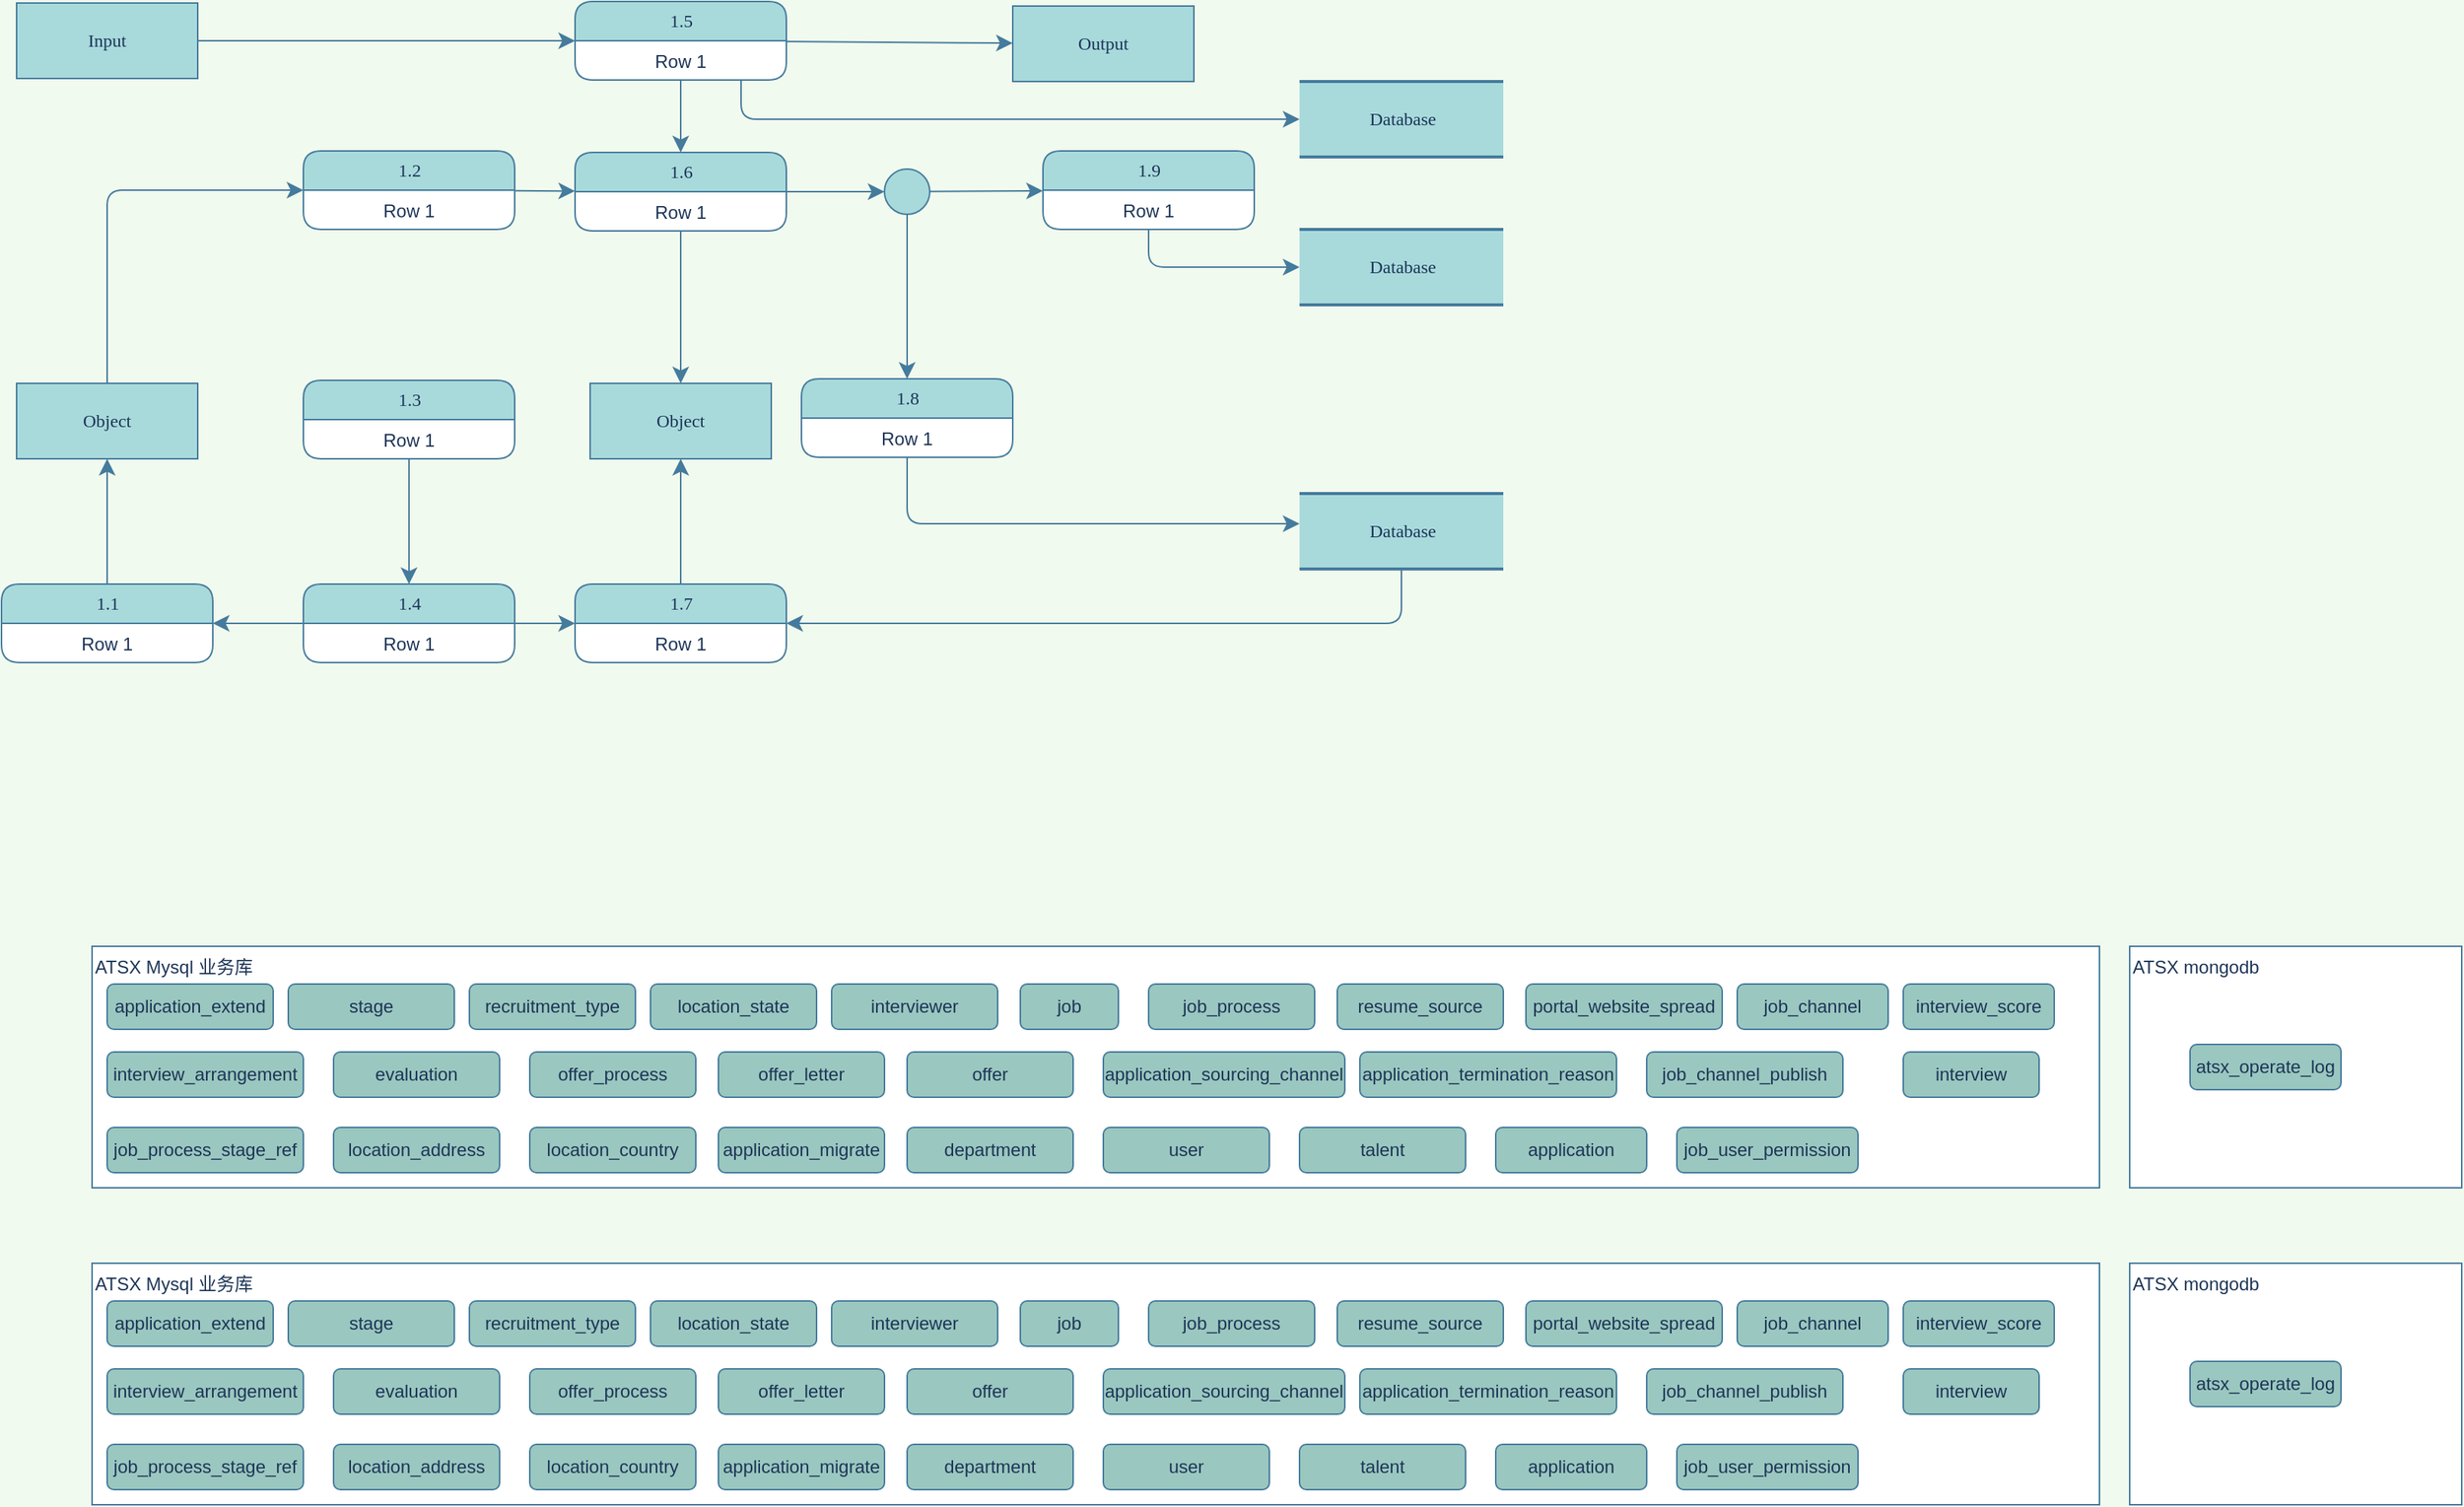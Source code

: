 <mxfile version="13.7.5" type="github">
  <diagram name="Page-1" id="52a04d89-c75d-2922-d76d-85b35f80e030">
    <mxGraphModel dx="1426" dy="826" grid="1" gridSize="10" guides="1" tooltips="1" connect="1" arrows="1" fold="1" page="1" pageScale="1" pageWidth="5000" pageHeight="5000" background="#F1FAEE" math="0" shadow="0">
      <root>
        <mxCell id="0" />
        <mxCell id="1" parent="0" />
        <mxCell id="21ea969265ad0168-30" value="Database" style="html=1;rounded=0;shadow=0;comic=0;labelBackgroundColor=none;strokeWidth=2;fontFamily=Verdana;fontSize=12;align=center;shape=mxgraph.ios7ui.horLines;fillColor=#A8DADC;strokeColor=#457B9D;fontColor=#1D3557;" parent="1" vertex="1">
          <mxGeometry x="910" y="107" width="135" height="50" as="geometry" />
        </mxCell>
        <mxCell id="17472293e6e8944d-4" value="Database" style="html=1;rounded=0;shadow=0;comic=0;labelBackgroundColor=none;strokeWidth=2;fontFamily=Verdana;fontSize=12;align=center;shape=mxgraph.ios7ui.horLines;fillColor=#A8DADC;strokeColor=#457B9D;fontColor=#1D3557;" parent="1" vertex="1">
          <mxGeometry x="910" y="205" width="135" height="50" as="geometry" />
        </mxCell>
        <mxCell id="17472293e6e8944d-29" value="Output" style="whiteSpace=wrap;html=1;rounded=0;shadow=0;comic=0;labelBackgroundColor=none;strokeWidth=1;fontFamily=Verdana;fontSize=12;align=center;fillColor=#A8DADC;strokeColor=#457B9D;fontColor=#1D3557;" parent="1" vertex="1">
          <mxGeometry x="720" y="57" width="120" height="50" as="geometry" />
        </mxCell>
        <mxCell id="1fdf3b25b50cf41e-27" style="edgeStyle=none;html=1;labelBackgroundColor=none;startFill=0;startSize=8;endFill=1;endSize=8;fontFamily=Verdana;fontSize=12;strokeColor=#457B9D;fontColor=#1D3557;" parent="1" source="17472293e6e8944d-30" target="1fdf3b25b50cf41e-1" edge="1">
          <mxGeometry relative="1" as="geometry" />
        </mxCell>
        <mxCell id="17472293e6e8944d-30" value="Input" style="whiteSpace=wrap;html=1;rounded=0;shadow=0;comic=0;labelBackgroundColor=none;strokeWidth=1;fontFamily=Verdana;fontSize=12;align=center;fillColor=#A8DADC;strokeColor=#457B9D;fontColor=#1D3557;" parent="1" vertex="1">
          <mxGeometry x="60" y="55" width="120" height="50" as="geometry" />
        </mxCell>
        <mxCell id="1fdf3b25b50cf41e-28" style="edgeStyle=none;html=1;labelBackgroundColor=none;startFill=0;startSize=8;endFill=1;endSize=8;fontFamily=Verdana;fontSize=12;strokeColor=#457B9D;fontColor=#1D3557;" parent="1" source="1fdf3b25b50cf41e-1" target="17472293e6e8944d-29" edge="1">
          <mxGeometry relative="1" as="geometry" />
        </mxCell>
        <mxCell id="1fdf3b25b50cf41e-29" style="edgeStyle=none;html=1;labelBackgroundColor=none;startFill=0;startSize=8;endFill=1;endSize=8;fontFamily=Verdana;fontSize=12;strokeColor=#457B9D;fontColor=#1D3557;" parent="1" source="1fdf3b25b50cf41e-1" target="1fdf3b25b50cf41e-7" edge="1">
          <mxGeometry relative="1" as="geometry" />
        </mxCell>
        <mxCell id="1fdf3b25b50cf41e-38" style="edgeStyle=orthogonalEdgeStyle;html=1;labelBackgroundColor=none;startFill=0;startSize=8;endFill=1;endSize=8;fontFamily=Verdana;fontSize=12;strokeColor=#457B9D;fontColor=#1D3557;" parent="1" source="1fdf3b25b50cf41e-1" target="21ea969265ad0168-30" edge="1">
          <mxGeometry relative="1" as="geometry">
            <Array as="points">
              <mxPoint x="540" y="132" />
            </Array>
          </mxGeometry>
        </mxCell>
        <mxCell id="1fdf3b25b50cf41e-1" value="1.5" style="swimlane;html=1;fontStyle=0;childLayout=stackLayout;horizontal=1;startSize=26;fillColor=#A8DADC;horizontalStack=0;resizeParent=1;resizeLast=0;collapsible=1;marginBottom=0;swimlaneFillColor=#ffffff;align=center;rounded=1;shadow=0;comic=0;labelBackgroundColor=none;strokeWidth=1;fontFamily=Verdana;fontSize=12;strokeColor=#457B9D;fontColor=#1D3557;" parent="1" vertex="1">
          <mxGeometry x="430" y="54" width="140" height="52" as="geometry" />
        </mxCell>
        <mxCell id="1fdf3b25b50cf41e-2" value="Row 1" style="text;html=1;strokeColor=none;fillColor=none;spacingLeft=4;spacingRight=4;whiteSpace=wrap;overflow=hidden;rotatable=0;points=[[0,0.5],[1,0.5]];portConstraint=eastwest;align=center;fontColor=#1D3557;" parent="1fdf3b25b50cf41e-1" vertex="1">
          <mxGeometry y="26" width="140" height="26" as="geometry" />
        </mxCell>
        <mxCell id="1fdf3b25b50cf41e-47" style="edgeStyle=orthogonalEdgeStyle;html=1;labelBackgroundColor=none;startFill=0;startSize=8;endFill=1;endSize=8;fontFamily=Verdana;fontSize=12;strokeColor=#457B9D;fontColor=#1D3557;" parent="1" source="1fdf3b25b50cf41e-6" target="1fdf3b25b50cf41e-21" edge="1">
          <mxGeometry relative="1" as="geometry">
            <Array as="points">
              <mxPoint x="978" y="466" />
            </Array>
          </mxGeometry>
        </mxCell>
        <mxCell id="1fdf3b25b50cf41e-6" value="Database" style="html=1;rounded=0;shadow=0;comic=0;labelBackgroundColor=none;strokeWidth=2;fontFamily=Verdana;fontSize=12;align=center;shape=mxgraph.ios7ui.horLines;fillColor=#A8DADC;strokeColor=#457B9D;fontColor=#1D3557;" parent="1" vertex="1">
          <mxGeometry x="910" y="380" width="135" height="50" as="geometry" />
        </mxCell>
        <mxCell id="1fdf3b25b50cf41e-35" style="edgeStyle=none;html=1;labelBackgroundColor=none;startFill=0;startSize=8;endFill=1;endSize=8;fontFamily=Verdana;fontSize=12;strokeColor=#457B9D;fontColor=#1D3557;" parent="1" source="1fdf3b25b50cf41e-7" target="1fdf3b25b50cf41e-34" edge="1">
          <mxGeometry relative="1" as="geometry">
            <mxPoint x="570.0" y="179.93" as="targetPoint" />
          </mxGeometry>
        </mxCell>
        <mxCell id="1fdf3b25b50cf41e-39" style="edgeStyle=none;html=1;labelBackgroundColor=none;startFill=0;startSize=8;endFill=1;endSize=8;fontFamily=Verdana;fontSize=12;strokeColor=#457B9D;fontColor=#1D3557;" parent="1" source="1fdf3b25b50cf41e-7" target="1fdf3b25b50cf41e-26" edge="1">
          <mxGeometry relative="1" as="geometry" />
        </mxCell>
        <mxCell id="1fdf3b25b50cf41e-7" value="1.6" style="swimlane;html=1;fontStyle=0;childLayout=stackLayout;horizontal=1;startSize=26;fillColor=#A8DADC;horizontalStack=0;resizeParent=1;resizeLast=0;collapsible=1;marginBottom=0;swimlaneFillColor=#ffffff;align=center;rounded=1;shadow=0;comic=0;labelBackgroundColor=none;strokeWidth=1;fontFamily=Verdana;fontSize=12;strokeColor=#457B9D;fontColor=#1D3557;" parent="1" vertex="1">
          <mxGeometry x="430" y="154" width="140" height="52" as="geometry" />
        </mxCell>
        <mxCell id="1fdf3b25b50cf41e-8" value="Row 1" style="text;html=1;strokeColor=none;fillColor=none;spacingLeft=4;spacingRight=4;whiteSpace=wrap;overflow=hidden;rotatable=0;points=[[0,0.5],[1,0.5]];portConstraint=eastwest;align=center;fontColor=#1D3557;" parent="1fdf3b25b50cf41e-7" vertex="1">
          <mxGeometry y="26" width="140" height="26" as="geometry" />
        </mxCell>
        <mxCell id="1fdf3b25b50cf41e-40" style="edgeStyle=none;html=1;labelBackgroundColor=none;startFill=0;startSize=8;endFill=1;endSize=8;fontFamily=Verdana;fontSize=12;strokeColor=#457B9D;fontColor=#1D3557;" parent="1" source="1fdf3b25b50cf41e-9" target="1fdf3b25b50cf41e-7" edge="1">
          <mxGeometry relative="1" as="geometry" />
        </mxCell>
        <mxCell id="1fdf3b25b50cf41e-9" value="1.2" style="swimlane;html=1;fontStyle=0;childLayout=stackLayout;horizontal=1;startSize=26;fillColor=#A8DADC;horizontalStack=0;resizeParent=1;resizeLast=0;collapsible=1;marginBottom=0;swimlaneFillColor=#ffffff;align=center;rounded=1;shadow=0;comic=0;labelBackgroundColor=none;strokeWidth=1;fontFamily=Verdana;fontSize=12;strokeColor=#457B9D;fontColor=#1D3557;" parent="1" vertex="1">
          <mxGeometry x="250" y="153" width="140" height="52" as="geometry" />
        </mxCell>
        <mxCell id="1fdf3b25b50cf41e-10" value="Row 1" style="text;html=1;strokeColor=none;fillColor=none;spacingLeft=4;spacingRight=4;whiteSpace=wrap;overflow=hidden;rotatable=0;points=[[0,0.5],[1,0.5]];portConstraint=eastwest;align=center;fontColor=#1D3557;" parent="1fdf3b25b50cf41e-9" vertex="1">
          <mxGeometry y="26" width="140" height="26" as="geometry" />
        </mxCell>
        <mxCell id="1fdf3b25b50cf41e-31" style="edgeStyle=orthogonalEdgeStyle;html=1;labelBackgroundColor=none;startFill=0;startSize=8;endFill=1;endSize=8;fontFamily=Verdana;fontSize=12;strokeColor=#457B9D;fontColor=#1D3557;" parent="1" source="1fdf3b25b50cf41e-11" target="17472293e6e8944d-4" edge="1">
          <mxGeometry relative="1" as="geometry">
            <Array as="points">
              <mxPoint x="810" y="230" />
            </Array>
          </mxGeometry>
        </mxCell>
        <mxCell id="1fdf3b25b50cf41e-11" value="1.9" style="swimlane;html=1;fontStyle=0;childLayout=stackLayout;horizontal=1;startSize=26;fillColor=#A8DADC;horizontalStack=0;resizeParent=1;resizeLast=0;collapsible=1;marginBottom=0;swimlaneFillColor=#ffffff;align=center;rounded=1;shadow=0;comic=0;labelBackgroundColor=none;strokeWidth=1;fontFamily=Verdana;fontSize=12;strokeColor=#457B9D;fontColor=#1D3557;" parent="1" vertex="1">
          <mxGeometry x="740" y="153" width="140" height="52" as="geometry" />
        </mxCell>
        <mxCell id="1fdf3b25b50cf41e-12" value="Row 1" style="text;html=1;strokeColor=none;fillColor=none;spacingLeft=4;spacingRight=4;whiteSpace=wrap;overflow=hidden;rotatable=0;points=[[0,0.5],[1,0.5]];portConstraint=eastwest;align=center;fontColor=#1D3557;" parent="1fdf3b25b50cf41e-11" vertex="1">
          <mxGeometry y="26" width="140" height="26" as="geometry" />
        </mxCell>
        <mxCell id="1fdf3b25b50cf41e-43" style="edgeStyle=none;html=1;labelBackgroundColor=none;startFill=0;startSize=8;endFill=1;endSize=8;fontFamily=Verdana;fontSize=12;strokeColor=#457B9D;fontColor=#1D3557;" parent="1" source="1fdf3b25b50cf41e-13" target="1fdf3b25b50cf41e-19" edge="1">
          <mxGeometry relative="1" as="geometry" />
        </mxCell>
        <mxCell id="1fdf3b25b50cf41e-13" value="1.3" style="swimlane;html=1;fontStyle=0;childLayout=stackLayout;horizontal=1;startSize=26;fillColor=#A8DADC;horizontalStack=0;resizeParent=1;resizeLast=0;collapsible=1;marginBottom=0;swimlaneFillColor=#ffffff;align=center;rounded=1;shadow=0;comic=0;labelBackgroundColor=none;strokeWidth=1;fontFamily=Verdana;fontSize=12;strokeColor=#457B9D;fontColor=#1D3557;" parent="1" vertex="1">
          <mxGeometry x="250" y="305" width="140" height="52" as="geometry" />
        </mxCell>
        <mxCell id="1fdf3b25b50cf41e-14" value="Row 1" style="text;html=1;strokeColor=none;fillColor=none;spacingLeft=4;spacingRight=4;whiteSpace=wrap;overflow=hidden;rotatable=0;points=[[0,0.5],[1,0.5]];portConstraint=eastwest;align=center;fontColor=#1D3557;" parent="1fdf3b25b50cf41e-13" vertex="1">
          <mxGeometry y="26" width="140" height="26" as="geometry" />
        </mxCell>
        <mxCell id="1fdf3b25b50cf41e-46" style="edgeStyle=orthogonalEdgeStyle;html=1;labelBackgroundColor=none;startFill=0;startSize=8;endFill=1;endSize=8;fontFamily=Verdana;fontSize=12;strokeColor=#457B9D;fontColor=#1D3557;" parent="1" source="1fdf3b25b50cf41e-15" target="1fdf3b25b50cf41e-6" edge="1">
          <mxGeometry relative="1" as="geometry">
            <Array as="points">
              <mxPoint x="650" y="400" />
            </Array>
          </mxGeometry>
        </mxCell>
        <mxCell id="1fdf3b25b50cf41e-15" value="1.8" style="swimlane;html=1;fontStyle=0;childLayout=stackLayout;horizontal=1;startSize=26;fillColor=#A8DADC;horizontalStack=0;resizeParent=1;resizeLast=0;collapsible=1;marginBottom=0;swimlaneFillColor=#ffffff;align=center;rounded=1;shadow=0;comic=0;labelBackgroundColor=none;strokeWidth=1;fontFamily=Verdana;fontSize=12;strokeColor=#457B9D;fontColor=#1D3557;" parent="1" vertex="1">
          <mxGeometry x="580" y="304" width="140" height="52" as="geometry" />
        </mxCell>
        <mxCell id="1fdf3b25b50cf41e-16" value="Row 1" style="text;html=1;strokeColor=none;fillColor=none;spacingLeft=4;spacingRight=4;whiteSpace=wrap;overflow=hidden;rotatable=0;points=[[0,0.5],[1,0.5]];portConstraint=eastwest;align=center;fontColor=#1D3557;" parent="1fdf3b25b50cf41e-15" vertex="1">
          <mxGeometry y="26" width="140" height="26" as="geometry" />
        </mxCell>
        <mxCell id="1fdf3b25b50cf41e-42" style="edgeStyle=none;html=1;labelBackgroundColor=none;startFill=0;startSize=8;endFill=1;endSize=8;fontFamily=Verdana;fontSize=12;strokeColor=#457B9D;fontColor=#1D3557;" parent="1" source="1fdf3b25b50cf41e-17" target="1fdf3b25b50cf41e-25" edge="1">
          <mxGeometry relative="1" as="geometry" />
        </mxCell>
        <mxCell id="1fdf3b25b50cf41e-17" value="1.1" style="swimlane;html=1;fontStyle=0;childLayout=stackLayout;horizontal=1;startSize=26;fillColor=#A8DADC;horizontalStack=0;resizeParent=1;resizeLast=0;collapsible=1;marginBottom=0;swimlaneFillColor=#ffffff;align=center;rounded=1;shadow=0;comic=0;labelBackgroundColor=none;strokeWidth=1;fontFamily=Verdana;fontSize=12;strokeColor=#457B9D;fontColor=#1D3557;" parent="1" vertex="1">
          <mxGeometry x="50" y="440" width="140" height="52" as="geometry" />
        </mxCell>
        <mxCell id="1fdf3b25b50cf41e-18" value="Row 1" style="text;html=1;strokeColor=none;fillColor=none;spacingLeft=4;spacingRight=4;whiteSpace=wrap;overflow=hidden;rotatable=0;points=[[0,0.5],[1,0.5]];portConstraint=eastwest;align=center;fontColor=#1D3557;" parent="1fdf3b25b50cf41e-17" vertex="1">
          <mxGeometry y="26" width="140" height="26" as="geometry" />
        </mxCell>
        <mxCell id="1fdf3b25b50cf41e-44" style="edgeStyle=none;html=1;labelBackgroundColor=none;startFill=0;startSize=8;endFill=1;endSize=8;fontFamily=Verdana;fontSize=12;strokeColor=#457B9D;fontColor=#1D3557;" parent="1" source="1fdf3b25b50cf41e-19" target="1fdf3b25b50cf41e-21" edge="1">
          <mxGeometry relative="1" as="geometry" />
        </mxCell>
        <mxCell id="1fdf3b25b50cf41e-48" style="edgeStyle=none;html=1;labelBackgroundColor=none;startFill=0;startSize=8;endFill=1;endSize=8;fontFamily=Verdana;fontSize=12;strokeColor=#457B9D;fontColor=#1D3557;" parent="1" source="1fdf3b25b50cf41e-19" target="1fdf3b25b50cf41e-17" edge="1">
          <mxGeometry relative="1" as="geometry" />
        </mxCell>
        <mxCell id="1fdf3b25b50cf41e-19" value="1.4" style="swimlane;html=1;fontStyle=0;childLayout=stackLayout;horizontal=1;startSize=26;fillColor=#A8DADC;horizontalStack=0;resizeParent=1;resizeLast=0;collapsible=1;marginBottom=0;swimlaneFillColor=#ffffff;align=center;rounded=1;shadow=0;comic=0;labelBackgroundColor=none;strokeWidth=1;fontFamily=Verdana;fontSize=12;strokeColor=#457B9D;fontColor=#1D3557;" parent="1" vertex="1">
          <mxGeometry x="250" y="440" width="140" height="52" as="geometry" />
        </mxCell>
        <mxCell id="1fdf3b25b50cf41e-20" value="Row 1" style="text;html=1;strokeColor=none;fillColor=none;spacingLeft=4;spacingRight=4;whiteSpace=wrap;overflow=hidden;rotatable=0;points=[[0,0.5],[1,0.5]];portConstraint=eastwest;align=center;fontColor=#1D3557;" parent="1fdf3b25b50cf41e-19" vertex="1">
          <mxGeometry y="26" width="140" height="26" as="geometry" />
        </mxCell>
        <mxCell id="1fdf3b25b50cf41e-45" style="edgeStyle=none;html=1;labelBackgroundColor=none;startFill=0;startSize=8;endFill=1;endSize=8;fontFamily=Verdana;fontSize=12;strokeColor=#457B9D;fontColor=#1D3557;" parent="1" source="1fdf3b25b50cf41e-21" target="1fdf3b25b50cf41e-26" edge="1">
          <mxGeometry relative="1" as="geometry" />
        </mxCell>
        <mxCell id="1fdf3b25b50cf41e-21" value="1.7" style="swimlane;html=1;fontStyle=0;childLayout=stackLayout;horizontal=1;startSize=26;fillColor=#A8DADC;horizontalStack=0;resizeParent=1;resizeLast=0;collapsible=1;marginBottom=0;swimlaneFillColor=#ffffff;align=center;rounded=1;shadow=0;comic=0;labelBackgroundColor=none;strokeWidth=1;fontFamily=Verdana;fontSize=12;strokeColor=#457B9D;fontColor=#1D3557;" parent="1" vertex="1">
          <mxGeometry x="430" y="440" width="140" height="52" as="geometry" />
        </mxCell>
        <mxCell id="1fdf3b25b50cf41e-22" value="Row 1" style="text;html=1;strokeColor=none;fillColor=none;spacingLeft=4;spacingRight=4;whiteSpace=wrap;overflow=hidden;rotatable=0;points=[[0,0.5],[1,0.5]];portConstraint=eastwest;align=center;fontColor=#1D3557;" parent="1fdf3b25b50cf41e-21" vertex="1">
          <mxGeometry y="26" width="140" height="26" as="geometry" />
        </mxCell>
        <mxCell id="1fdf3b25b50cf41e-41" style="edgeStyle=orthogonalEdgeStyle;html=1;labelBackgroundColor=none;startFill=0;startSize=8;endFill=1;endSize=8;fontFamily=Verdana;fontSize=12;strokeColor=#457B9D;fontColor=#1D3557;" parent="1" source="1fdf3b25b50cf41e-25" target="1fdf3b25b50cf41e-9" edge="1">
          <mxGeometry relative="1" as="geometry">
            <Array as="points">
              <mxPoint x="120" y="179" />
            </Array>
          </mxGeometry>
        </mxCell>
        <mxCell id="1fdf3b25b50cf41e-25" value="Object" style="whiteSpace=wrap;html=1;rounded=0;shadow=0;comic=0;labelBackgroundColor=none;strokeWidth=1;fontFamily=Verdana;fontSize=12;align=center;fillColor=#A8DADC;strokeColor=#457B9D;fontColor=#1D3557;" parent="1" vertex="1">
          <mxGeometry x="60" y="307" width="120" height="50" as="geometry" />
        </mxCell>
        <mxCell id="1fdf3b25b50cf41e-26" value="Object" style="whiteSpace=wrap;html=1;rounded=0;shadow=0;comic=0;labelBackgroundColor=none;strokeWidth=1;fontFamily=Verdana;fontSize=12;align=center;fillColor=#A8DADC;strokeColor=#457B9D;fontColor=#1D3557;" parent="1" vertex="1">
          <mxGeometry x="440" y="307" width="120" height="50" as="geometry" />
        </mxCell>
        <mxCell id="1fdf3b25b50cf41e-36" style="edgeStyle=none;html=1;labelBackgroundColor=none;startFill=0;startSize=8;endFill=1;endSize=8;fontFamily=Verdana;fontSize=12;strokeColor=#457B9D;fontColor=#1D3557;" parent="1" source="1fdf3b25b50cf41e-34" target="1fdf3b25b50cf41e-15" edge="1">
          <mxGeometry relative="1" as="geometry" />
        </mxCell>
        <mxCell id="1fdf3b25b50cf41e-37" style="edgeStyle=none;html=1;labelBackgroundColor=none;startFill=0;startSize=8;endFill=1;endSize=8;fontFamily=Verdana;fontSize=12;strokeColor=#457B9D;fontColor=#1D3557;" parent="1" source="1fdf3b25b50cf41e-34" target="1fdf3b25b50cf41e-11" edge="1">
          <mxGeometry relative="1" as="geometry" />
        </mxCell>
        <mxCell id="1fdf3b25b50cf41e-34" value="" style="ellipse;whiteSpace=wrap;html=1;rounded=1;shadow=0;comic=0;labelBackgroundColor=none;strokeWidth=1;fontFamily=Verdana;fontSize=12;align=center;fillColor=#A8DADC;strokeColor=#457B9D;fontColor=#1D3557;" parent="1" vertex="1">
          <mxGeometry x="635" y="165" width="30" height="30" as="geometry" />
        </mxCell>
        <mxCell id="5vioWzcPlRAjCOmZEAe--123" value="" style="rounded=1;whiteSpace=wrap;html=1;sketch=0;strokeColor=#457B9D;fillColor=#A8DADC;fontColor=#1D3557;" vertex="1" parent="1">
          <mxGeometry x="150" y="720" width="120" height="30" as="geometry" />
        </mxCell>
        <mxCell id="5vioWzcPlRAjCOmZEAe--124" value="ATSX Mysql 业务库" style="rounded=0;whiteSpace=wrap;html=1;sketch=0;strokeColor=#457B9D;fillColor=#FFFFFF;fontColor=#1D3557;align=left;verticalAlign=top;" vertex="1" parent="1">
          <mxGeometry x="110" y="680" width="1330" height="160" as="geometry" />
        </mxCell>
        <mxCell id="5vioWzcPlRAjCOmZEAe--125" value="application_extend" style="rounded=1;whiteSpace=wrap;html=1;sketch=0;strokeColor=#457B9D;fillColor=#9AC7BF;fontColor=#1D3557;align=center;" vertex="1" parent="1">
          <mxGeometry x="120" y="705" width="110" height="30" as="geometry" />
        </mxCell>
        <mxCell id="5vioWzcPlRAjCOmZEAe--128" value="stage" style="rounded=1;whiteSpace=wrap;html=1;sketch=0;strokeColor=#457B9D;fillColor=#9AC7BF;fontColor=#1D3557;align=center;" vertex="1" parent="1">
          <mxGeometry x="240" y="705" width="110" height="30" as="geometry" />
        </mxCell>
        <mxCell id="5vioWzcPlRAjCOmZEAe--130" value="recruitment_type" style="rounded=1;whiteSpace=wrap;html=1;sketch=0;strokeColor=#457B9D;fillColor=#9AC7BF;fontColor=#1D3557;align=center;" vertex="1" parent="1">
          <mxGeometry x="360" y="705" width="110" height="30" as="geometry" />
        </mxCell>
        <mxCell id="5vioWzcPlRAjCOmZEAe--132" value="location_state" style="rounded=1;whiteSpace=wrap;html=1;sketch=0;strokeColor=#457B9D;fillColor=#9AC7BF;fontColor=#1D3557;align=center;" vertex="1" parent="1">
          <mxGeometry x="480" y="705" width="110" height="30" as="geometry" />
        </mxCell>
        <mxCell id="5vioWzcPlRAjCOmZEAe--134" value="interviewer" style="rounded=1;whiteSpace=wrap;html=1;sketch=0;strokeColor=#457B9D;fillColor=#9AC7BF;fontColor=#1D3557;align=center;" vertex="1" parent="1">
          <mxGeometry x="600" y="705" width="110" height="30" as="geometry" />
        </mxCell>
        <mxCell id="5vioWzcPlRAjCOmZEAe--136" value="job" style="rounded=1;whiteSpace=wrap;html=1;sketch=0;strokeColor=#457B9D;fillColor=#9AC7BF;fontColor=#1D3557;align=center;" vertex="1" parent="1">
          <mxGeometry x="725" y="705" width="65" height="30" as="geometry" />
        </mxCell>
        <mxCell id="5vioWzcPlRAjCOmZEAe--138" value="job_process" style="rounded=1;whiteSpace=wrap;html=1;sketch=0;strokeColor=#457B9D;fillColor=#9AC7BF;fontColor=#1D3557;align=center;" vertex="1" parent="1">
          <mxGeometry x="810" y="705" width="110" height="30" as="geometry" />
        </mxCell>
        <mxCell id="5vioWzcPlRAjCOmZEAe--140" value="resume_source" style="rounded=1;whiteSpace=wrap;html=1;sketch=0;strokeColor=#457B9D;fillColor=#9AC7BF;fontColor=#1D3557;align=center;" vertex="1" parent="1">
          <mxGeometry x="935" y="705" width="110" height="30" as="geometry" />
        </mxCell>
        <mxCell id="5vioWzcPlRAjCOmZEAe--141" value="portal_website_spread" style="rounded=1;whiteSpace=wrap;html=1;sketch=0;strokeColor=#457B9D;fillColor=#9AC7BF;fontColor=#1D3557;align=center;" vertex="1" parent="1">
          <mxGeometry x="1060" y="705" width="130" height="30" as="geometry" />
        </mxCell>
        <mxCell id="5vioWzcPlRAjCOmZEAe--142" value="job_channel" style="rounded=1;whiteSpace=wrap;html=1;sketch=0;strokeColor=#457B9D;fillColor=#9AC7BF;fontColor=#1D3557;align=center;" vertex="1" parent="1">
          <mxGeometry x="1200" y="705" width="100" height="30" as="geometry" />
        </mxCell>
        <mxCell id="5vioWzcPlRAjCOmZEAe--143" value="interview_score" style="rounded=1;whiteSpace=wrap;html=1;sketch=0;strokeColor=#457B9D;fillColor=#9AC7BF;fontColor=#1D3557;align=center;" vertex="1" parent="1">
          <mxGeometry x="1310" y="705" width="100" height="30" as="geometry" />
        </mxCell>
        <mxCell id="5vioWzcPlRAjCOmZEAe--144" value="interview" style="rounded=1;whiteSpace=wrap;html=1;sketch=0;strokeColor=#457B9D;fillColor=#9AC7BF;fontColor=#1D3557;align=center;" vertex="1" parent="1">
          <mxGeometry x="1310" y="750" width="90" height="30" as="geometry" />
        </mxCell>
        <mxCell id="5vioWzcPlRAjCOmZEAe--145" value="interview_arrangement" style="rounded=1;whiteSpace=wrap;html=1;sketch=0;strokeColor=#457B9D;fillColor=#9AC7BF;fontColor=#1D3557;align=center;" vertex="1" parent="1">
          <mxGeometry x="120" y="750" width="130" height="30" as="geometry" />
        </mxCell>
        <mxCell id="5vioWzcPlRAjCOmZEAe--146" value="evaluation" style="rounded=1;whiteSpace=wrap;html=1;sketch=0;strokeColor=#457B9D;fillColor=#9AC7BF;fontColor=#1D3557;align=center;" vertex="1" parent="1">
          <mxGeometry x="270" y="750" width="110" height="30" as="geometry" />
        </mxCell>
        <mxCell id="5vioWzcPlRAjCOmZEAe--147" value="offer_process" style="rounded=1;whiteSpace=wrap;html=1;sketch=0;strokeColor=#457B9D;fillColor=#9AC7BF;fontColor=#1D3557;align=center;" vertex="1" parent="1">
          <mxGeometry x="400" y="750" width="110" height="30" as="geometry" />
        </mxCell>
        <mxCell id="5vioWzcPlRAjCOmZEAe--149" value="offer_letter" style="rounded=1;whiteSpace=wrap;html=1;sketch=0;strokeColor=#457B9D;fillColor=#9AC7BF;fontColor=#1D3557;align=center;" vertex="1" parent="1">
          <mxGeometry x="525" y="750" width="110" height="30" as="geometry" />
        </mxCell>
        <mxCell id="5vioWzcPlRAjCOmZEAe--150" value="offer" style="rounded=1;whiteSpace=wrap;html=1;sketch=0;strokeColor=#457B9D;fillColor=#9AC7BF;fontColor=#1D3557;align=center;" vertex="1" parent="1">
          <mxGeometry x="650" y="750" width="110" height="30" as="geometry" />
        </mxCell>
        <mxCell id="5vioWzcPlRAjCOmZEAe--151" value="application_sourcing_channel" style="rounded=1;whiteSpace=wrap;html=1;sketch=0;strokeColor=#457B9D;fillColor=#9AC7BF;fontColor=#1D3557;align=center;" vertex="1" parent="1">
          <mxGeometry x="780" y="750" width="160" height="30" as="geometry" />
        </mxCell>
        <mxCell id="5vioWzcPlRAjCOmZEAe--152" value="application_termination_reason" style="rounded=1;whiteSpace=wrap;html=1;sketch=0;strokeColor=#457B9D;fillColor=#9AC7BF;fontColor=#1D3557;align=center;" vertex="1" parent="1">
          <mxGeometry x="950" y="750" width="170" height="30" as="geometry" />
        </mxCell>
        <mxCell id="5vioWzcPlRAjCOmZEAe--153" value="application" style="rounded=1;whiteSpace=wrap;html=1;sketch=0;strokeColor=#457B9D;fillColor=#9AC7BF;fontColor=#1D3557;align=center;" vertex="1" parent="1">
          <mxGeometry x="1040" y="800" width="100" height="30" as="geometry" />
        </mxCell>
        <mxCell id="5vioWzcPlRAjCOmZEAe--154" value="job_channel_publish" style="rounded=1;whiteSpace=wrap;html=1;sketch=0;strokeColor=#457B9D;fillColor=#9AC7BF;fontColor=#1D3557;align=center;" vertex="1" parent="1">
          <mxGeometry x="1140" y="750" width="130" height="30" as="geometry" />
        </mxCell>
        <mxCell id="5vioWzcPlRAjCOmZEAe--155" value="job_user_permission" style="rounded=1;whiteSpace=wrap;html=1;sketch=0;strokeColor=#457B9D;fillColor=#9AC7BF;fontColor=#1D3557;align=center;" vertex="1" parent="1">
          <mxGeometry x="1160" y="800" width="120" height="30" as="geometry" />
        </mxCell>
        <mxCell id="5vioWzcPlRAjCOmZEAe--156" value="job_process_stage_ref" style="rounded=1;whiteSpace=wrap;html=1;sketch=0;strokeColor=#457B9D;fillColor=#9AC7BF;fontColor=#1D3557;align=center;" vertex="1" parent="1">
          <mxGeometry x="120" y="800" width="130" height="30" as="geometry" />
        </mxCell>
        <mxCell id="5vioWzcPlRAjCOmZEAe--157" value="location_address" style="rounded=1;whiteSpace=wrap;html=1;sketch=0;strokeColor=#457B9D;fillColor=#9AC7BF;fontColor=#1D3557;align=center;" vertex="1" parent="1">
          <mxGeometry x="270" y="800" width="110" height="30" as="geometry" />
        </mxCell>
        <mxCell id="5vioWzcPlRAjCOmZEAe--158" value="location_country" style="rounded=1;whiteSpace=wrap;html=1;sketch=0;strokeColor=#457B9D;fillColor=#9AC7BF;fontColor=#1D3557;align=center;" vertex="1" parent="1">
          <mxGeometry x="400" y="800" width="110" height="30" as="geometry" />
        </mxCell>
        <mxCell id="5vioWzcPlRAjCOmZEAe--159" value="application_migrate" style="rounded=1;whiteSpace=wrap;html=1;sketch=0;strokeColor=#457B9D;fillColor=#9AC7BF;fontColor=#1D3557;align=center;" vertex="1" parent="1">
          <mxGeometry x="525" y="800" width="110" height="30" as="geometry" />
        </mxCell>
        <mxCell id="5vioWzcPlRAjCOmZEAe--160" value="department" style="rounded=1;whiteSpace=wrap;html=1;sketch=0;strokeColor=#457B9D;fillColor=#9AC7BF;fontColor=#1D3557;align=center;" vertex="1" parent="1">
          <mxGeometry x="650" y="800" width="110" height="30" as="geometry" />
        </mxCell>
        <mxCell id="5vioWzcPlRAjCOmZEAe--161" value="user" style="rounded=1;whiteSpace=wrap;html=1;sketch=0;strokeColor=#457B9D;fillColor=#9AC7BF;fontColor=#1D3557;align=center;" vertex="1" parent="1">
          <mxGeometry x="780" y="800" width="110" height="30" as="geometry" />
        </mxCell>
        <mxCell id="5vioWzcPlRAjCOmZEAe--162" value="talent" style="rounded=1;whiteSpace=wrap;html=1;sketch=0;strokeColor=#457B9D;fillColor=#9AC7BF;fontColor=#1D3557;align=center;" vertex="1" parent="1">
          <mxGeometry x="910" y="800" width="110" height="30" as="geometry" />
        </mxCell>
        <mxCell id="5vioWzcPlRAjCOmZEAe--164" value="ATSX mongodb" style="rounded=0;whiteSpace=wrap;html=1;sketch=0;strokeColor=#457B9D;fillColor=#FFFFFF;fontColor=#1D3557;align=left;verticalAlign=top;" vertex="1" parent="1">
          <mxGeometry x="1460" y="680" width="220" height="160" as="geometry" />
        </mxCell>
        <mxCell id="5vioWzcPlRAjCOmZEAe--165" value="atsx_operate_log" style="rounded=1;whiteSpace=wrap;html=1;sketch=0;strokeColor=#457B9D;fillColor=#9AC7BF;fontColor=#1D3557;align=center;" vertex="1" parent="1">
          <mxGeometry x="1500" y="745" width="100" height="30" as="geometry" />
        </mxCell>
        <mxCell id="5vioWzcPlRAjCOmZEAe--166" value="" style="rounded=1;whiteSpace=wrap;html=1;sketch=0;strokeColor=#457B9D;fillColor=#A8DADC;fontColor=#1D3557;" vertex="1" parent="1">
          <mxGeometry x="150" y="930" width="120" height="30" as="geometry" />
        </mxCell>
        <mxCell id="5vioWzcPlRAjCOmZEAe--167" value="ATSX Mysql 业务库" style="rounded=0;whiteSpace=wrap;html=1;sketch=0;strokeColor=#457B9D;fillColor=#FFFFFF;fontColor=#1D3557;align=left;verticalAlign=top;" vertex="1" parent="1">
          <mxGeometry x="110" y="890" width="1330" height="160" as="geometry" />
        </mxCell>
        <mxCell id="5vioWzcPlRAjCOmZEAe--168" value="application_extend" style="rounded=1;whiteSpace=wrap;html=1;sketch=0;strokeColor=#457B9D;fillColor=#9AC7BF;fontColor=#1D3557;align=center;" vertex="1" parent="1">
          <mxGeometry x="120" y="915" width="110" height="30" as="geometry" />
        </mxCell>
        <mxCell id="5vioWzcPlRAjCOmZEAe--169" value="stage" style="rounded=1;whiteSpace=wrap;html=1;sketch=0;strokeColor=#457B9D;fillColor=#9AC7BF;fontColor=#1D3557;align=center;" vertex="1" parent="1">
          <mxGeometry x="240" y="915" width="110" height="30" as="geometry" />
        </mxCell>
        <mxCell id="5vioWzcPlRAjCOmZEAe--170" value="recruitment_type" style="rounded=1;whiteSpace=wrap;html=1;sketch=0;strokeColor=#457B9D;fillColor=#9AC7BF;fontColor=#1D3557;align=center;" vertex="1" parent="1">
          <mxGeometry x="360" y="915" width="110" height="30" as="geometry" />
        </mxCell>
        <mxCell id="5vioWzcPlRAjCOmZEAe--171" value="location_state" style="rounded=1;whiteSpace=wrap;html=1;sketch=0;strokeColor=#457B9D;fillColor=#9AC7BF;fontColor=#1D3557;align=center;" vertex="1" parent="1">
          <mxGeometry x="480" y="915" width="110" height="30" as="geometry" />
        </mxCell>
        <mxCell id="5vioWzcPlRAjCOmZEAe--172" value="interviewer" style="rounded=1;whiteSpace=wrap;html=1;sketch=0;strokeColor=#457B9D;fillColor=#9AC7BF;fontColor=#1D3557;align=center;" vertex="1" parent="1">
          <mxGeometry x="600" y="915" width="110" height="30" as="geometry" />
        </mxCell>
        <mxCell id="5vioWzcPlRAjCOmZEAe--173" value="job" style="rounded=1;whiteSpace=wrap;html=1;sketch=0;strokeColor=#457B9D;fillColor=#9AC7BF;fontColor=#1D3557;align=center;" vertex="1" parent="1">
          <mxGeometry x="725" y="915" width="65" height="30" as="geometry" />
        </mxCell>
        <mxCell id="5vioWzcPlRAjCOmZEAe--174" value="job_process" style="rounded=1;whiteSpace=wrap;html=1;sketch=0;strokeColor=#457B9D;fillColor=#9AC7BF;fontColor=#1D3557;align=center;" vertex="1" parent="1">
          <mxGeometry x="810" y="915" width="110" height="30" as="geometry" />
        </mxCell>
        <mxCell id="5vioWzcPlRAjCOmZEAe--175" value="resume_source" style="rounded=1;whiteSpace=wrap;html=1;sketch=0;strokeColor=#457B9D;fillColor=#9AC7BF;fontColor=#1D3557;align=center;" vertex="1" parent="1">
          <mxGeometry x="935" y="915" width="110" height="30" as="geometry" />
        </mxCell>
        <mxCell id="5vioWzcPlRAjCOmZEAe--176" value="portal_website_spread" style="rounded=1;whiteSpace=wrap;html=1;sketch=0;strokeColor=#457B9D;fillColor=#9AC7BF;fontColor=#1D3557;align=center;" vertex="1" parent="1">
          <mxGeometry x="1060" y="915" width="130" height="30" as="geometry" />
        </mxCell>
        <mxCell id="5vioWzcPlRAjCOmZEAe--177" value="job_channel" style="rounded=1;whiteSpace=wrap;html=1;sketch=0;strokeColor=#457B9D;fillColor=#9AC7BF;fontColor=#1D3557;align=center;" vertex="1" parent="1">
          <mxGeometry x="1200" y="915" width="100" height="30" as="geometry" />
        </mxCell>
        <mxCell id="5vioWzcPlRAjCOmZEAe--178" value="interview_score" style="rounded=1;whiteSpace=wrap;html=1;sketch=0;strokeColor=#457B9D;fillColor=#9AC7BF;fontColor=#1D3557;align=center;" vertex="1" parent="1">
          <mxGeometry x="1310" y="915" width="100" height="30" as="geometry" />
        </mxCell>
        <mxCell id="5vioWzcPlRAjCOmZEAe--179" value="interview" style="rounded=1;whiteSpace=wrap;html=1;sketch=0;strokeColor=#457B9D;fillColor=#9AC7BF;fontColor=#1D3557;align=center;" vertex="1" parent="1">
          <mxGeometry x="1310" y="960" width="90" height="30" as="geometry" />
        </mxCell>
        <mxCell id="5vioWzcPlRAjCOmZEAe--180" value="interview_arrangement" style="rounded=1;whiteSpace=wrap;html=1;sketch=0;strokeColor=#457B9D;fillColor=#9AC7BF;fontColor=#1D3557;align=center;" vertex="1" parent="1">
          <mxGeometry x="120" y="960" width="130" height="30" as="geometry" />
        </mxCell>
        <mxCell id="5vioWzcPlRAjCOmZEAe--181" value="evaluation" style="rounded=1;whiteSpace=wrap;html=1;sketch=0;strokeColor=#457B9D;fillColor=#9AC7BF;fontColor=#1D3557;align=center;" vertex="1" parent="1">
          <mxGeometry x="270" y="960" width="110" height="30" as="geometry" />
        </mxCell>
        <mxCell id="5vioWzcPlRAjCOmZEAe--182" value="offer_process" style="rounded=1;whiteSpace=wrap;html=1;sketch=0;strokeColor=#457B9D;fillColor=#9AC7BF;fontColor=#1D3557;align=center;" vertex="1" parent="1">
          <mxGeometry x="400" y="960" width="110" height="30" as="geometry" />
        </mxCell>
        <mxCell id="5vioWzcPlRAjCOmZEAe--183" value="offer_letter" style="rounded=1;whiteSpace=wrap;html=1;sketch=0;strokeColor=#457B9D;fillColor=#9AC7BF;fontColor=#1D3557;align=center;" vertex="1" parent="1">
          <mxGeometry x="525" y="960" width="110" height="30" as="geometry" />
        </mxCell>
        <mxCell id="5vioWzcPlRAjCOmZEAe--184" value="offer" style="rounded=1;whiteSpace=wrap;html=1;sketch=0;strokeColor=#457B9D;fillColor=#9AC7BF;fontColor=#1D3557;align=center;" vertex="1" parent="1">
          <mxGeometry x="650" y="960" width="110" height="30" as="geometry" />
        </mxCell>
        <mxCell id="5vioWzcPlRAjCOmZEAe--185" value="application_sourcing_channel" style="rounded=1;whiteSpace=wrap;html=1;sketch=0;strokeColor=#457B9D;fillColor=#9AC7BF;fontColor=#1D3557;align=center;" vertex="1" parent="1">
          <mxGeometry x="780" y="960" width="160" height="30" as="geometry" />
        </mxCell>
        <mxCell id="5vioWzcPlRAjCOmZEAe--186" value="application_termination_reason" style="rounded=1;whiteSpace=wrap;html=1;sketch=0;strokeColor=#457B9D;fillColor=#9AC7BF;fontColor=#1D3557;align=center;" vertex="1" parent="1">
          <mxGeometry x="950" y="960" width="170" height="30" as="geometry" />
        </mxCell>
        <mxCell id="5vioWzcPlRAjCOmZEAe--187" value="application" style="rounded=1;whiteSpace=wrap;html=1;sketch=0;strokeColor=#457B9D;fillColor=#9AC7BF;fontColor=#1D3557;align=center;" vertex="1" parent="1">
          <mxGeometry x="1040" y="1010" width="100" height="30" as="geometry" />
        </mxCell>
        <mxCell id="5vioWzcPlRAjCOmZEAe--188" value="job_channel_publish" style="rounded=1;whiteSpace=wrap;html=1;sketch=0;strokeColor=#457B9D;fillColor=#9AC7BF;fontColor=#1D3557;align=center;" vertex="1" parent="1">
          <mxGeometry x="1140" y="960" width="130" height="30" as="geometry" />
        </mxCell>
        <mxCell id="5vioWzcPlRAjCOmZEAe--189" value="job_user_permission" style="rounded=1;whiteSpace=wrap;html=1;sketch=0;strokeColor=#457B9D;fillColor=#9AC7BF;fontColor=#1D3557;align=center;" vertex="1" parent="1">
          <mxGeometry x="1160" y="1010" width="120" height="30" as="geometry" />
        </mxCell>
        <mxCell id="5vioWzcPlRAjCOmZEAe--190" value="job_process_stage_ref" style="rounded=1;whiteSpace=wrap;html=1;sketch=0;strokeColor=#457B9D;fillColor=#9AC7BF;fontColor=#1D3557;align=center;" vertex="1" parent="1">
          <mxGeometry x="120" y="1010" width="130" height="30" as="geometry" />
        </mxCell>
        <mxCell id="5vioWzcPlRAjCOmZEAe--191" value="location_address" style="rounded=1;whiteSpace=wrap;html=1;sketch=0;strokeColor=#457B9D;fillColor=#9AC7BF;fontColor=#1D3557;align=center;" vertex="1" parent="1">
          <mxGeometry x="270" y="1010" width="110" height="30" as="geometry" />
        </mxCell>
        <mxCell id="5vioWzcPlRAjCOmZEAe--192" value="location_country" style="rounded=1;whiteSpace=wrap;html=1;sketch=0;strokeColor=#457B9D;fillColor=#9AC7BF;fontColor=#1D3557;align=center;" vertex="1" parent="1">
          <mxGeometry x="400" y="1010" width="110" height="30" as="geometry" />
        </mxCell>
        <mxCell id="5vioWzcPlRAjCOmZEAe--193" value="application_migrate" style="rounded=1;whiteSpace=wrap;html=1;sketch=0;strokeColor=#457B9D;fillColor=#9AC7BF;fontColor=#1D3557;align=center;" vertex="1" parent="1">
          <mxGeometry x="525" y="1010" width="110" height="30" as="geometry" />
        </mxCell>
        <mxCell id="5vioWzcPlRAjCOmZEAe--194" value="department" style="rounded=1;whiteSpace=wrap;html=1;sketch=0;strokeColor=#457B9D;fillColor=#9AC7BF;fontColor=#1D3557;align=center;" vertex="1" parent="1">
          <mxGeometry x="650" y="1010" width="110" height="30" as="geometry" />
        </mxCell>
        <mxCell id="5vioWzcPlRAjCOmZEAe--195" value="user" style="rounded=1;whiteSpace=wrap;html=1;sketch=0;strokeColor=#457B9D;fillColor=#9AC7BF;fontColor=#1D3557;align=center;" vertex="1" parent="1">
          <mxGeometry x="780" y="1010" width="110" height="30" as="geometry" />
        </mxCell>
        <mxCell id="5vioWzcPlRAjCOmZEAe--196" value="talent" style="rounded=1;whiteSpace=wrap;html=1;sketch=0;strokeColor=#457B9D;fillColor=#9AC7BF;fontColor=#1D3557;align=center;" vertex="1" parent="1">
          <mxGeometry x="910" y="1010" width="110" height="30" as="geometry" />
        </mxCell>
        <mxCell id="5vioWzcPlRAjCOmZEAe--197" value="ATSX mongodb" style="rounded=0;whiteSpace=wrap;html=1;sketch=0;strokeColor=#457B9D;fillColor=#FFFFFF;fontColor=#1D3557;align=left;verticalAlign=top;" vertex="1" parent="1">
          <mxGeometry x="1460" y="890" width="220" height="160" as="geometry" />
        </mxCell>
        <mxCell id="5vioWzcPlRAjCOmZEAe--198" value="atsx_operate_log" style="rounded=1;whiteSpace=wrap;html=1;sketch=0;strokeColor=#457B9D;fillColor=#9AC7BF;fontColor=#1D3557;align=center;" vertex="1" parent="1">
          <mxGeometry x="1500" y="955" width="100" height="30" as="geometry" />
        </mxCell>
      </root>
    </mxGraphModel>
  </diagram>
</mxfile>
